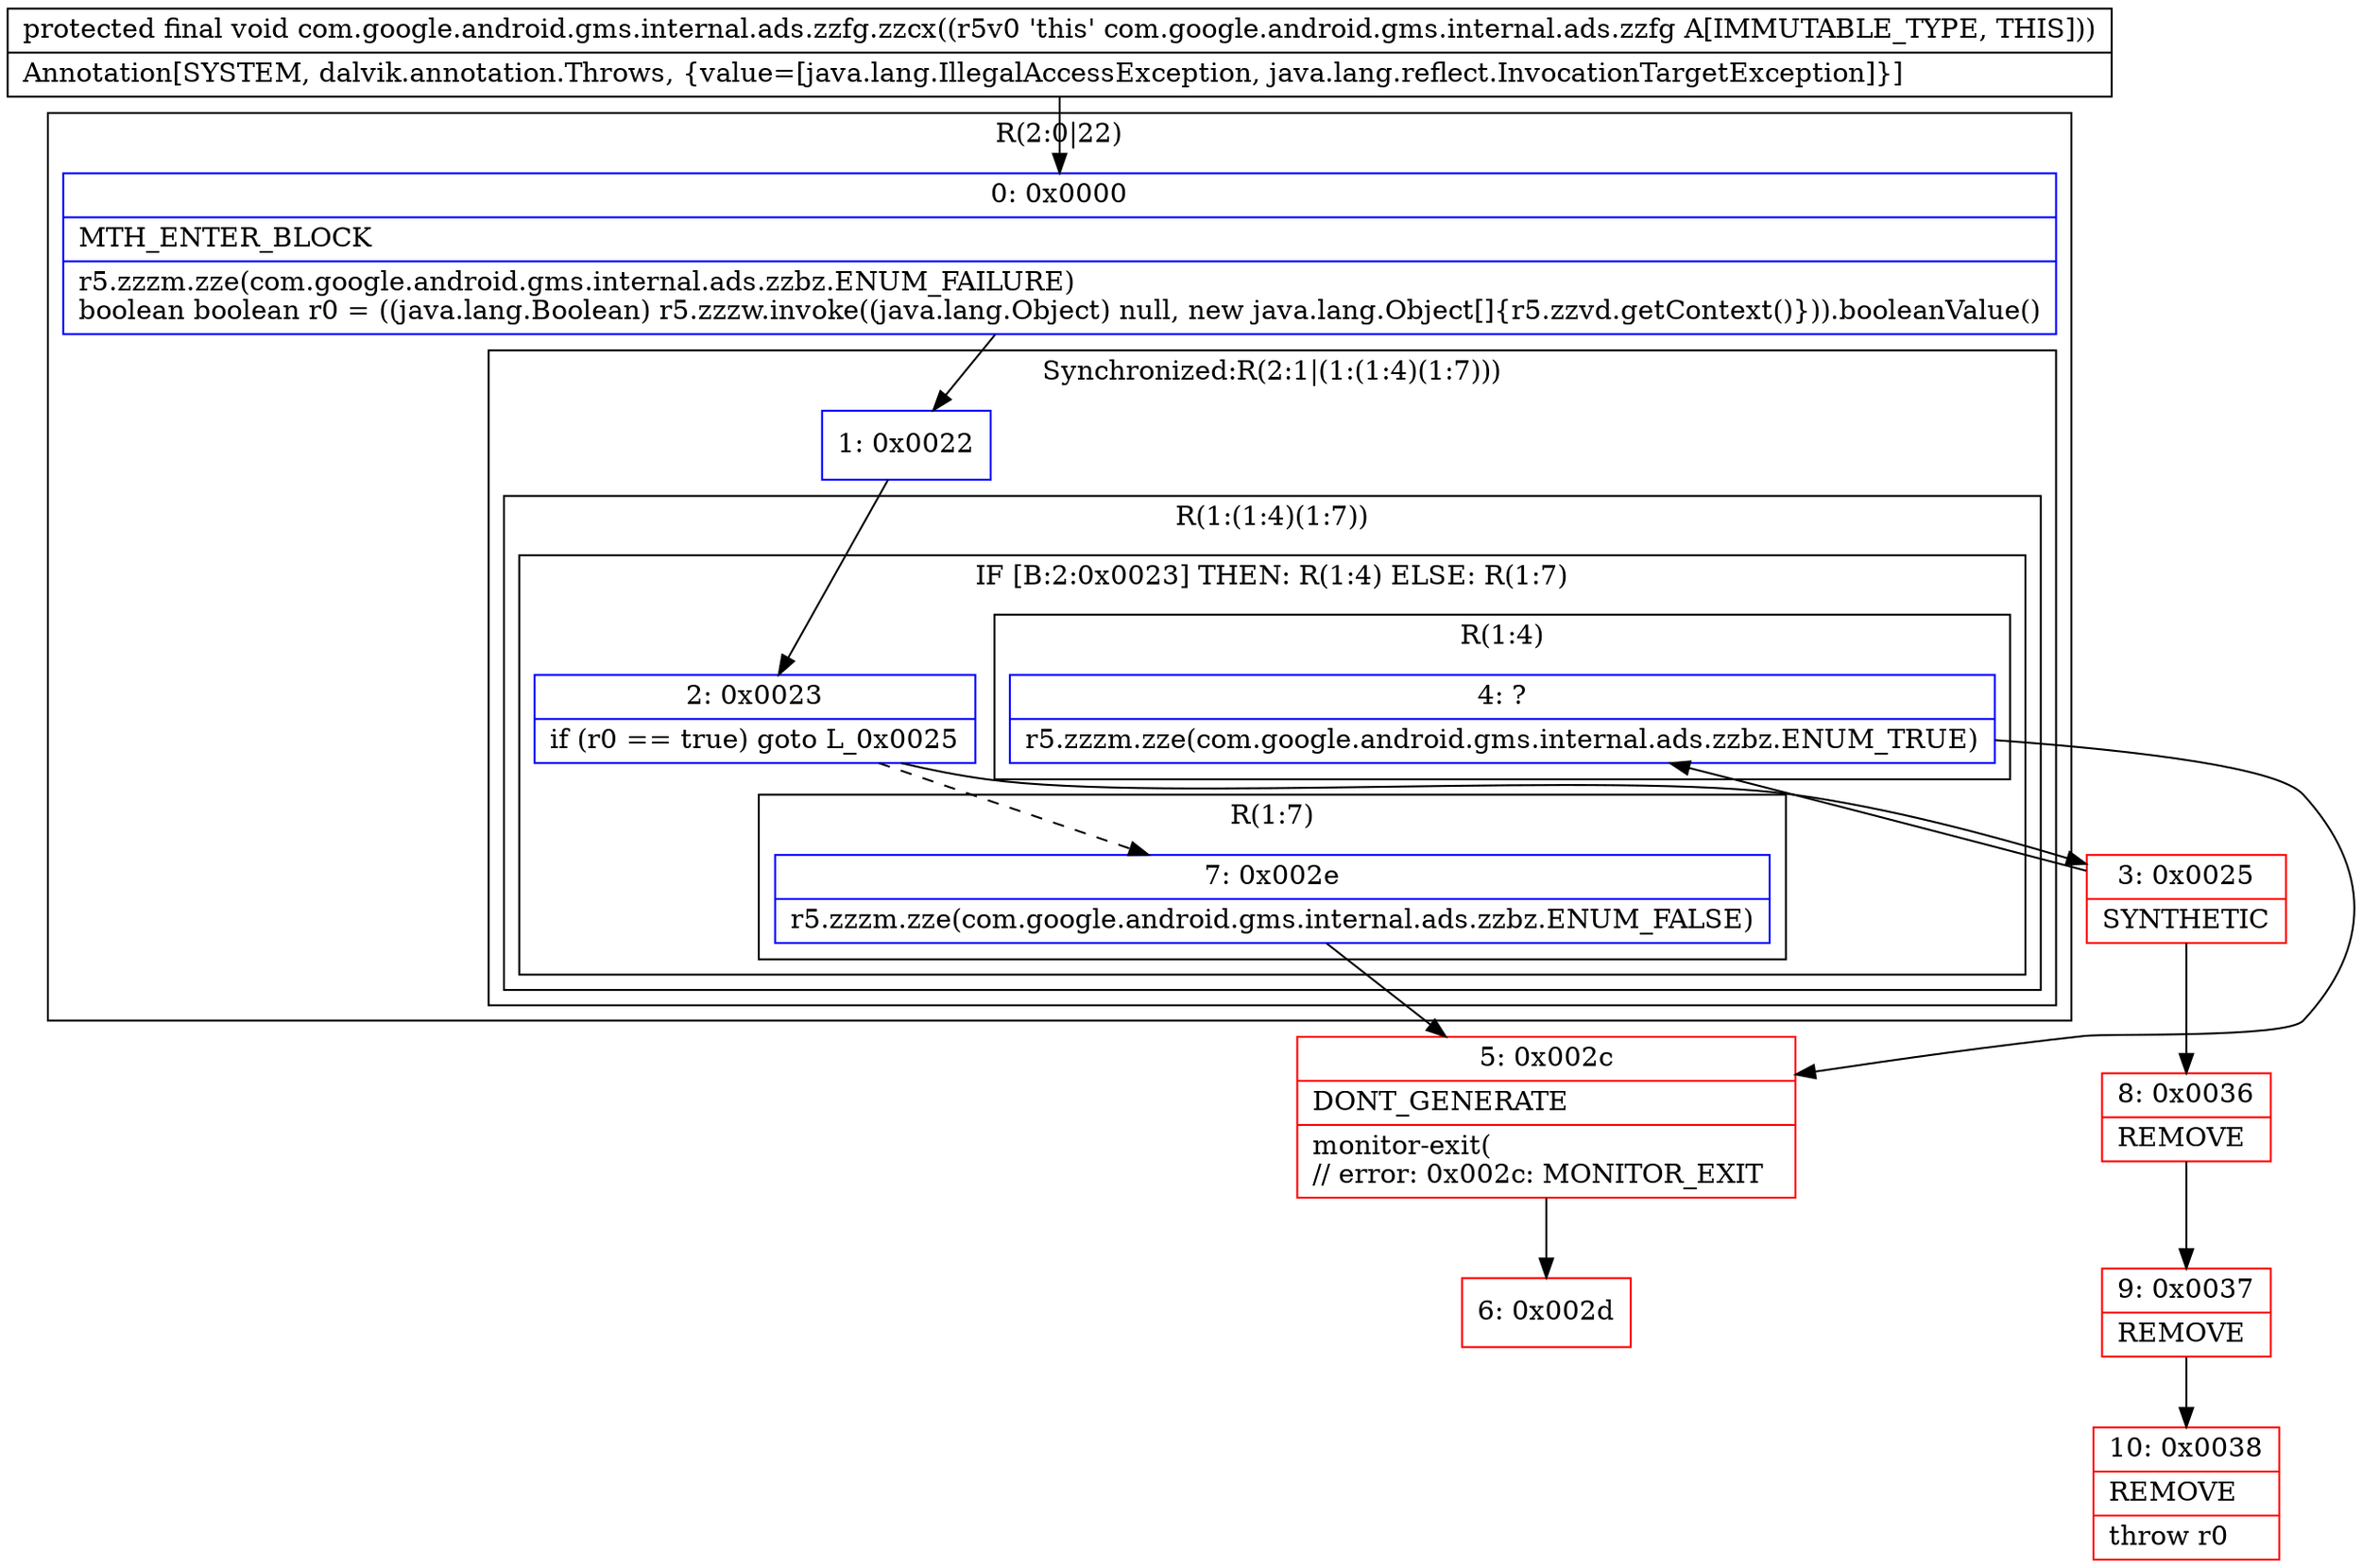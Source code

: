 digraph "CFG forcom.google.android.gms.internal.ads.zzfg.zzcx()V" {
subgraph cluster_Region_338470301 {
label = "R(2:0|22)";
node [shape=record,color=blue];
Node_0 [shape=record,label="{0\:\ 0x0000|MTH_ENTER_BLOCK\l|r5.zzzm.zze(com.google.android.gms.internal.ads.zzbz.ENUM_FAILURE)\lboolean boolean r0 = ((java.lang.Boolean) r5.zzzw.invoke((java.lang.Object) null, new java.lang.Object[]\{r5.zzvd.getContext()\})).booleanValue()\l}"];
subgraph cluster_SynchronizedRegion_1944235646 {
label = "Synchronized:R(2:1|(1:(1:4)(1:7)))";
node [shape=record,color=blue];
Node_1 [shape=record,label="{1\:\ 0x0022}"];
subgraph cluster_Region_43249106 {
label = "R(1:(1:4)(1:7))";
node [shape=record,color=blue];
subgraph cluster_IfRegion_1653768580 {
label = "IF [B:2:0x0023] THEN: R(1:4) ELSE: R(1:7)";
node [shape=record,color=blue];
Node_2 [shape=record,label="{2\:\ 0x0023|if (r0 == true) goto L_0x0025\l}"];
subgraph cluster_Region_1954271909 {
label = "R(1:4)";
node [shape=record,color=blue];
Node_4 [shape=record,label="{4\:\ ?|r5.zzzm.zze(com.google.android.gms.internal.ads.zzbz.ENUM_TRUE)\l}"];
}
subgraph cluster_Region_1321028730 {
label = "R(1:7)";
node [shape=record,color=blue];
Node_7 [shape=record,label="{7\:\ 0x002e|r5.zzzm.zze(com.google.android.gms.internal.ads.zzbz.ENUM_FALSE)\l}"];
}
}
}
}
}
Node_3 [shape=record,color=red,label="{3\:\ 0x0025|SYNTHETIC\l}"];
Node_5 [shape=record,color=red,label="{5\:\ 0x002c|DONT_GENERATE\l|monitor\-exit(\l\/\/ error: 0x002c: MONITOR_EXIT  \l}"];
Node_6 [shape=record,color=red,label="{6\:\ 0x002d}"];
Node_8 [shape=record,color=red,label="{8\:\ 0x0036|REMOVE\l}"];
Node_9 [shape=record,color=red,label="{9\:\ 0x0037|REMOVE\l}"];
Node_10 [shape=record,color=red,label="{10\:\ 0x0038|REMOVE\l|throw r0\l}"];
MethodNode[shape=record,label="{protected final void com.google.android.gms.internal.ads.zzfg.zzcx((r5v0 'this' com.google.android.gms.internal.ads.zzfg A[IMMUTABLE_TYPE, THIS]))  | Annotation[SYSTEM, dalvik.annotation.Throws, \{value=[java.lang.IllegalAccessException, java.lang.reflect.InvocationTargetException]\}]\l}"];
MethodNode -> Node_0;
Node_0 -> Node_1;
Node_1 -> Node_2;
Node_2 -> Node_3;
Node_2 -> Node_7[style=dashed];
Node_4 -> Node_5;
Node_7 -> Node_5;
Node_3 -> Node_4;
Node_3 -> Node_8;
Node_5 -> Node_6;
Node_8 -> Node_9;
Node_9 -> Node_10;
}

